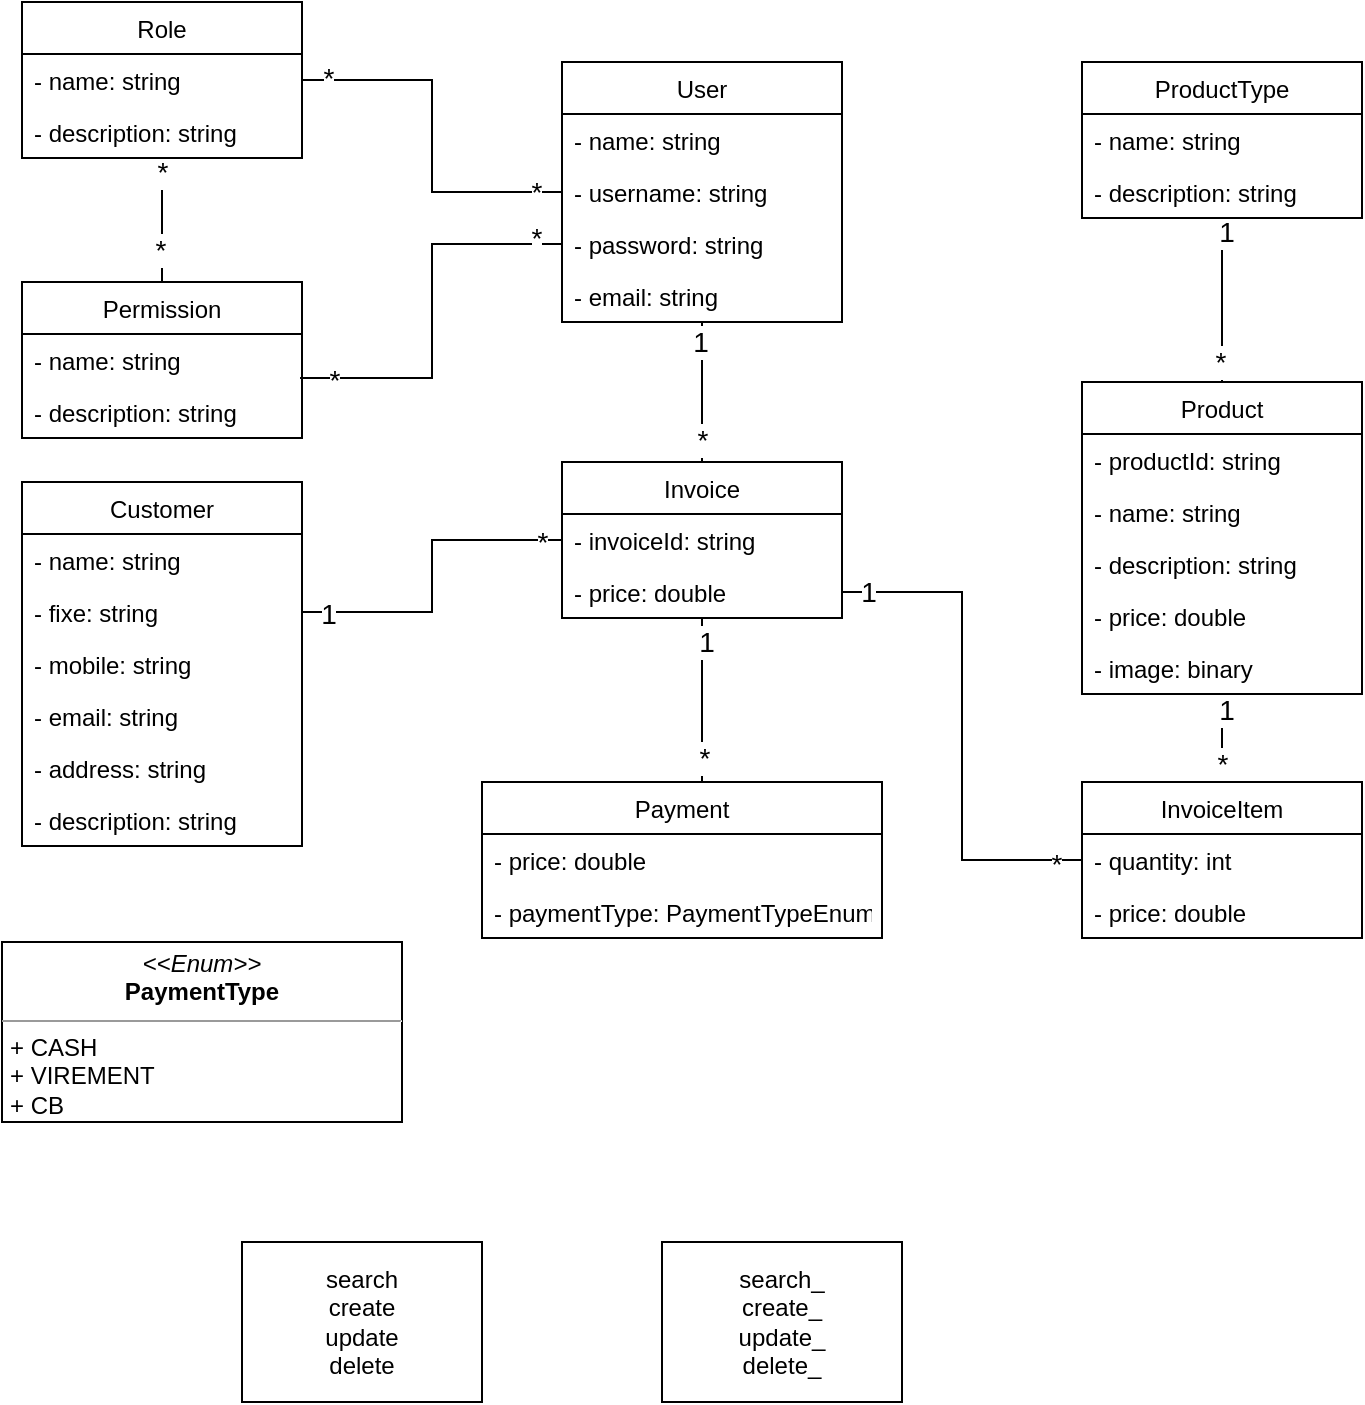 <mxfile version="15.5.4" type="embed"><diagram id="qxNSoSG71GYbSTTbPRva" name="Page-1"><mxGraphModel dx="431" dy="275" grid="1" gridSize="10" guides="1" tooltips="1" connect="1" arrows="1" fold="1" page="1" pageScale="1" pageWidth="827" pageHeight="1169" math="0" shadow="0"><root><mxCell id="0"/><mxCell id="1" parent="0"/><mxCell id="Ek9n73prsNn7vPPhgxyE-56" style="edgeStyle=orthogonalEdgeStyle;rounded=0;orthogonalLoop=1;jettySize=auto;html=1;entryX=0.5;entryY=0;entryDx=0;entryDy=0;fontSize=14;endArrow=none;endFill=0;" parent="1" source="Ek9n73prsNn7vPPhgxyE-5" target="Ek9n73prsNn7vPPhgxyE-35" edge="1"><mxGeometry relative="1" as="geometry"/></mxCell><mxCell id="Ek9n73prsNn7vPPhgxyE-57" value="*" style="edgeLabel;html=1;align=center;verticalAlign=middle;resizable=0;points=[];fontSize=14;" parent="Ek9n73prsNn7vPPhgxyE-56" vertex="1" connectable="0"><mxGeometry x="0.686" relative="1" as="geometry"><mxPoint as="offset"/></mxGeometry></mxCell><mxCell id="Ek9n73prsNn7vPPhgxyE-58" value="1" style="edgeLabel;html=1;align=center;verticalAlign=middle;resizable=0;points=[];fontSize=14;" parent="Ek9n73prsNn7vPPhgxyE-56" vertex="1" connectable="0"><mxGeometry x="-0.714" y="-1" relative="1" as="geometry"><mxPoint as="offset"/></mxGeometry></mxCell><mxCell id="Ek9n73prsNn7vPPhgxyE-5" value="User" style="swimlane;fontStyle=0;childLayout=stackLayout;horizontal=1;startSize=26;fillColor=none;horizontalStack=0;resizeParent=1;resizeParentMax=0;resizeLast=0;collapsible=1;marginBottom=0;" parent="1" vertex="1"><mxGeometry x="330" y="40" width="140" height="130" as="geometry"/></mxCell><mxCell id="Ek9n73prsNn7vPPhgxyE-11" value="- name: string" style="text;strokeColor=none;fillColor=none;align=left;verticalAlign=top;spacingLeft=4;spacingRight=4;overflow=hidden;rotatable=0;points=[[0,0.5],[1,0.5]];portConstraint=eastwest;" parent="Ek9n73prsNn7vPPhgxyE-5" vertex="1"><mxGeometry y="26" width="140" height="26" as="geometry"/></mxCell><mxCell id="Ek9n73prsNn7vPPhgxyE-6" value="- username: string" style="text;strokeColor=none;fillColor=none;align=left;verticalAlign=top;spacingLeft=4;spacingRight=4;overflow=hidden;rotatable=0;points=[[0,0.5],[1,0.5]];portConstraint=eastwest;" parent="Ek9n73prsNn7vPPhgxyE-5" vertex="1"><mxGeometry y="52" width="140" height="26" as="geometry"/></mxCell><mxCell id="Ek9n73prsNn7vPPhgxyE-7" value="- password: string" style="text;strokeColor=none;fillColor=none;align=left;verticalAlign=top;spacingLeft=4;spacingRight=4;overflow=hidden;rotatable=0;points=[[0,0.5],[1,0.5]];portConstraint=eastwest;" parent="Ek9n73prsNn7vPPhgxyE-5" vertex="1"><mxGeometry y="78" width="140" height="26" as="geometry"/></mxCell><mxCell id="Ek9n73prsNn7vPPhgxyE-8" value="- email: string" style="text;strokeColor=none;fillColor=none;align=left;verticalAlign=top;spacingLeft=4;spacingRight=4;overflow=hidden;rotatable=0;points=[[0,0.5],[1,0.5]];portConstraint=eastwest;" parent="Ek9n73prsNn7vPPhgxyE-5" vertex="1"><mxGeometry y="104" width="140" height="26" as="geometry"/></mxCell><mxCell id="4" style="edgeStyle=orthogonalEdgeStyle;rounded=0;orthogonalLoop=1;jettySize=auto;html=1;endArrow=none;endFill=0;" parent="1" source="Ek9n73prsNn7vPPhgxyE-12" target="Ek9n73prsNn7vPPhgxyE-17" edge="1"><mxGeometry relative="1" as="geometry"/></mxCell><mxCell id="5" value="&lt;font style=&quot;font-size: 14px&quot;&gt;*&lt;/font&gt;" style="edgeLabel;html=1;align=center;verticalAlign=middle;resizable=0;points=[];" parent="4" vertex="1" connectable="0"><mxGeometry x="-0.774" relative="1" as="geometry"><mxPoint as="offset"/></mxGeometry></mxCell><mxCell id="6" value="*" style="edgeLabel;html=1;align=center;verticalAlign=middle;resizable=0;points=[];fontSize=14;" parent="4" vertex="1" connectable="0"><mxGeometry x="0.484" y="-1" relative="1" as="geometry"><mxPoint as="offset"/></mxGeometry></mxCell><mxCell id="Ek9n73prsNn7vPPhgxyE-12" value="Role" style="swimlane;fontStyle=0;childLayout=stackLayout;horizontal=1;startSize=26;fillColor=none;horizontalStack=0;resizeParent=1;resizeParentMax=0;resizeLast=0;collapsible=1;marginBottom=0;" parent="1" vertex="1"><mxGeometry x="60" y="10" width="140" height="78" as="geometry"/></mxCell><mxCell id="Ek9n73prsNn7vPPhgxyE-13" value="- name: string" style="text;strokeColor=none;fillColor=none;align=left;verticalAlign=top;spacingLeft=4;spacingRight=4;overflow=hidden;rotatable=0;points=[[0,0.5],[1,0.5]];portConstraint=eastwest;" parent="Ek9n73prsNn7vPPhgxyE-12" vertex="1"><mxGeometry y="26" width="140" height="26" as="geometry"/></mxCell><mxCell id="Ek9n73prsNn7vPPhgxyE-14" value="- description: string" style="text;strokeColor=none;fillColor=none;align=left;verticalAlign=top;spacingLeft=4;spacingRight=4;overflow=hidden;rotatable=0;points=[[0,0.5],[1,0.5]];portConstraint=eastwest;" parent="Ek9n73prsNn7vPPhgxyE-12" vertex="1"><mxGeometry y="52" width="140" height="26" as="geometry"/></mxCell><mxCell id="Ek9n73prsNn7vPPhgxyE-17" value="Permission" style="swimlane;fontStyle=0;childLayout=stackLayout;horizontal=1;startSize=26;fillColor=none;horizontalStack=0;resizeParent=1;resizeParentMax=0;resizeLast=0;collapsible=1;marginBottom=0;" parent="1" vertex="1"><mxGeometry x="60" y="150" width="140" height="78" as="geometry"/></mxCell><mxCell id="Ek9n73prsNn7vPPhgxyE-18" value="- name: string" style="text;strokeColor=none;fillColor=none;align=left;verticalAlign=top;spacingLeft=4;spacingRight=4;overflow=hidden;rotatable=0;points=[[0,0.5],[1,0.5]];portConstraint=eastwest;" parent="Ek9n73prsNn7vPPhgxyE-17" vertex="1"><mxGeometry y="26" width="140" height="26" as="geometry"/></mxCell><mxCell id="Ek9n73prsNn7vPPhgxyE-19" value="- description: string" style="text;strokeColor=none;fillColor=none;align=left;verticalAlign=top;spacingLeft=4;spacingRight=4;overflow=hidden;rotatable=0;points=[[0,0.5],[1,0.5]];portConstraint=eastwest;" parent="Ek9n73prsNn7vPPhgxyE-17" vertex="1"><mxGeometry y="52" width="140" height="26" as="geometry"/></mxCell><mxCell id="Ek9n73prsNn7vPPhgxyE-65" style="edgeStyle=orthogonalEdgeStyle;rounded=0;orthogonalLoop=1;jettySize=auto;html=1;fontSize=14;endArrow=none;endFill=0;" parent="1" source="Ek9n73prsNn7vPPhgxyE-20" target="Ek9n73prsNn7vPPhgxyE-30" edge="1"><mxGeometry relative="1" as="geometry"/></mxCell><mxCell id="Ek9n73prsNn7vPPhgxyE-66" value="*" style="edgeLabel;html=1;align=center;verticalAlign=middle;resizable=0;points=[];fontSize=14;" parent="Ek9n73prsNn7vPPhgxyE-65" vertex="1" connectable="0"><mxGeometry x="0.6" relative="1" as="geometry"><mxPoint as="offset"/></mxGeometry></mxCell><mxCell id="Ek9n73prsNn7vPPhgxyE-67" value="1" style="edgeLabel;html=1;align=center;verticalAlign=middle;resizable=0;points=[];fontSize=14;" parent="Ek9n73prsNn7vPPhgxyE-65" vertex="1" connectable="0"><mxGeometry x="-0.629" y="2" relative="1" as="geometry"><mxPoint as="offset"/></mxGeometry></mxCell><mxCell id="Ek9n73prsNn7vPPhgxyE-20" value="Product" style="swimlane;fontStyle=0;childLayout=stackLayout;horizontal=1;startSize=26;fillColor=none;horizontalStack=0;resizeParent=1;resizeParentMax=0;resizeLast=0;collapsible=1;marginBottom=0;" parent="1" vertex="1"><mxGeometry x="590" y="200" width="140" height="156" as="geometry"/></mxCell><mxCell id="2" value="- productId: string" style="text;strokeColor=none;fillColor=none;align=left;verticalAlign=top;spacingLeft=4;spacingRight=4;overflow=hidden;rotatable=0;points=[[0,0.5],[1,0.5]];portConstraint=eastwest;" parent="Ek9n73prsNn7vPPhgxyE-20" vertex="1"><mxGeometry y="26" width="140" height="26" as="geometry"/></mxCell><mxCell id="Ek9n73prsNn7vPPhgxyE-21" value="- name: string" style="text;strokeColor=none;fillColor=none;align=left;verticalAlign=top;spacingLeft=4;spacingRight=4;overflow=hidden;rotatable=0;points=[[0,0.5],[1,0.5]];portConstraint=eastwest;" parent="Ek9n73prsNn7vPPhgxyE-20" vertex="1"><mxGeometry y="52" width="140" height="26" as="geometry"/></mxCell><mxCell id="Ek9n73prsNn7vPPhgxyE-22" value="- description: string" style="text;strokeColor=none;fillColor=none;align=left;verticalAlign=top;spacingLeft=4;spacingRight=4;overflow=hidden;rotatable=0;points=[[0,0.5],[1,0.5]];portConstraint=eastwest;" parent="Ek9n73prsNn7vPPhgxyE-20" vertex="1"><mxGeometry y="78" width="140" height="26" as="geometry"/></mxCell><mxCell id="Ek9n73prsNn7vPPhgxyE-23" value="- price: double" style="text;strokeColor=none;fillColor=none;align=left;verticalAlign=top;spacingLeft=4;spacingRight=4;overflow=hidden;rotatable=0;points=[[0,0.5],[1,0.5]];portConstraint=eastwest;" parent="Ek9n73prsNn7vPPhgxyE-20" vertex="1"><mxGeometry y="104" width="140" height="26" as="geometry"/></mxCell><mxCell id="Ek9n73prsNn7vPPhgxyE-24" value="- image: binary" style="text;strokeColor=none;fillColor=none;align=left;verticalAlign=top;spacingLeft=4;spacingRight=4;overflow=hidden;rotatable=0;points=[[0,0.5],[1,0.5]];portConstraint=eastwest;" parent="Ek9n73prsNn7vPPhgxyE-20" vertex="1"><mxGeometry y="130" width="140" height="26" as="geometry"/></mxCell><mxCell id="Ek9n73prsNn7vPPhgxyE-71" style="edgeStyle=orthogonalEdgeStyle;rounded=0;orthogonalLoop=1;jettySize=auto;html=1;entryX=0.5;entryY=0;entryDx=0;entryDy=0;fontSize=14;endArrow=none;endFill=0;" parent="1" source="Ek9n73prsNn7vPPhgxyE-25" target="Ek9n73prsNn7vPPhgxyE-20" edge="1"><mxGeometry relative="1" as="geometry"/></mxCell><mxCell id="Ek9n73prsNn7vPPhgxyE-72" value="1" style="edgeLabel;html=1;align=center;verticalAlign=middle;resizable=0;points=[];fontSize=14;" parent="Ek9n73prsNn7vPPhgxyE-71" vertex="1" connectable="0"><mxGeometry x="-0.829" y="2" relative="1" as="geometry"><mxPoint as="offset"/></mxGeometry></mxCell><mxCell id="Ek9n73prsNn7vPPhgxyE-73" value="*" style="edgeLabel;html=1;align=center;verticalAlign=middle;resizable=0;points=[];fontSize=14;" parent="Ek9n73prsNn7vPPhgxyE-71" vertex="1" connectable="0"><mxGeometry x="0.756" y="3" relative="1" as="geometry"><mxPoint x="-4" as="offset"/></mxGeometry></mxCell><mxCell id="Ek9n73prsNn7vPPhgxyE-25" value="ProductType" style="swimlane;fontStyle=0;childLayout=stackLayout;horizontal=1;startSize=26;fillColor=none;horizontalStack=0;resizeParent=1;resizeParentMax=0;resizeLast=0;collapsible=1;marginBottom=0;" parent="1" vertex="1"><mxGeometry x="590" y="40" width="140" height="78" as="geometry"/></mxCell><mxCell id="Ek9n73prsNn7vPPhgxyE-26" value="- name: string" style="text;strokeColor=none;fillColor=none;align=left;verticalAlign=top;spacingLeft=4;spacingRight=4;overflow=hidden;rotatable=0;points=[[0,0.5],[1,0.5]];portConstraint=eastwest;" parent="Ek9n73prsNn7vPPhgxyE-25" vertex="1"><mxGeometry y="26" width="140" height="26" as="geometry"/></mxCell><mxCell id="Ek9n73prsNn7vPPhgxyE-27" value="- description: string" style="text;strokeColor=none;fillColor=none;align=left;verticalAlign=top;spacingLeft=4;spacingRight=4;overflow=hidden;rotatable=0;points=[[0,0.5],[1,0.5]];portConstraint=eastwest;" parent="Ek9n73prsNn7vPPhgxyE-25" vertex="1"><mxGeometry y="52" width="140" height="26" as="geometry"/></mxCell><mxCell id="Ek9n73prsNn7vPPhgxyE-30" value="InvoiceItem" style="swimlane;fontStyle=0;childLayout=stackLayout;horizontal=1;startSize=26;fillColor=none;horizontalStack=0;resizeParent=1;resizeParentMax=0;resizeLast=0;collapsible=1;marginBottom=0;" parent="1" vertex="1"><mxGeometry x="590" y="400" width="140" height="78" as="geometry"/></mxCell><mxCell id="Ek9n73prsNn7vPPhgxyE-31" value="- quantity: int" style="text;strokeColor=none;fillColor=none;align=left;verticalAlign=top;spacingLeft=4;spacingRight=4;overflow=hidden;rotatable=0;points=[[0,0.5],[1,0.5]];portConstraint=eastwest;" parent="Ek9n73prsNn7vPPhgxyE-30" vertex="1"><mxGeometry y="26" width="140" height="26" as="geometry"/></mxCell><mxCell id="Ek9n73prsNn7vPPhgxyE-33" value="- price: double" style="text;strokeColor=none;fillColor=none;align=left;verticalAlign=top;spacingLeft=4;spacingRight=4;overflow=hidden;rotatable=0;points=[[0,0.5],[1,0.5]];portConstraint=eastwest;" parent="Ek9n73prsNn7vPPhgxyE-30" vertex="1"><mxGeometry y="52" width="140" height="26" as="geometry"/></mxCell><mxCell id="Ek9n73prsNn7vPPhgxyE-68" style="edgeStyle=orthogonalEdgeStyle;rounded=0;orthogonalLoop=1;jettySize=auto;html=1;entryX=0.55;entryY=0;entryDx=0;entryDy=0;entryPerimeter=0;fontSize=14;endArrow=none;endFill=0;" parent="1" source="Ek9n73prsNn7vPPhgxyE-35" target="Ek9n73prsNn7vPPhgxyE-38" edge="1"><mxGeometry relative="1" as="geometry"/></mxCell><mxCell id="Ek9n73prsNn7vPPhgxyE-69" value="1" style="edgeLabel;html=1;align=center;verticalAlign=middle;resizable=0;points=[];fontSize=14;" parent="Ek9n73prsNn7vPPhgxyE-68" vertex="1" connectable="0"><mxGeometry x="-0.707" y="2" relative="1" as="geometry"><mxPoint as="offset"/></mxGeometry></mxCell><mxCell id="Ek9n73prsNn7vPPhgxyE-70" value="*" style="edgeLabel;html=1;align=center;verticalAlign=middle;resizable=0;points=[];fontSize=14;" parent="Ek9n73prsNn7vPPhgxyE-68" vertex="1" connectable="0"><mxGeometry x="0.707" y="1" relative="1" as="geometry"><mxPoint as="offset"/></mxGeometry></mxCell><mxCell id="Ek9n73prsNn7vPPhgxyE-35" value="Invoice" style="swimlane;fontStyle=0;childLayout=stackLayout;horizontal=1;startSize=26;fillColor=none;horizontalStack=0;resizeParent=1;resizeParentMax=0;resizeLast=0;collapsible=1;marginBottom=0;" parent="1" vertex="1"><mxGeometry x="330" y="240" width="140" height="78" as="geometry"/></mxCell><mxCell id="Ek9n73prsNn7vPPhgxyE-45" value="- invoiceId: string" style="text;strokeColor=none;fillColor=none;align=left;verticalAlign=top;spacingLeft=4;spacingRight=4;overflow=hidden;rotatable=0;points=[[0,0.5],[1,0.5]];portConstraint=eastwest;" parent="Ek9n73prsNn7vPPhgxyE-35" vertex="1"><mxGeometry y="26" width="140" height="26" as="geometry"/></mxCell><mxCell id="Ek9n73prsNn7vPPhgxyE-37" value="- price: double" style="text;strokeColor=none;fillColor=none;align=left;verticalAlign=top;spacingLeft=4;spacingRight=4;overflow=hidden;rotatable=0;points=[[0,0.5],[1,0.5]];portConstraint=eastwest;" parent="Ek9n73prsNn7vPPhgxyE-35" vertex="1"><mxGeometry y="52" width="140" height="26" as="geometry"/></mxCell><mxCell id="Ek9n73prsNn7vPPhgxyE-38" value="Payment" style="swimlane;fontStyle=0;childLayout=stackLayout;horizontal=1;startSize=26;fillColor=none;horizontalStack=0;resizeParent=1;resizeParentMax=0;resizeLast=0;collapsible=1;marginBottom=0;" parent="1" vertex="1"><mxGeometry x="290" y="400" width="200" height="78" as="geometry"/></mxCell><mxCell id="Ek9n73prsNn7vPPhgxyE-39" value="- price: double" style="text;strokeColor=none;fillColor=none;align=left;verticalAlign=top;spacingLeft=4;spacingRight=4;overflow=hidden;rotatable=0;points=[[0,0.5],[1,0.5]];portConstraint=eastwest;" parent="Ek9n73prsNn7vPPhgxyE-38" vertex="1"><mxGeometry y="26" width="200" height="26" as="geometry"/></mxCell><mxCell id="Ek9n73prsNn7vPPhgxyE-40" value="- paymentType: PaymentTypeEnum" style="text;strokeColor=none;fillColor=none;align=left;verticalAlign=top;spacingLeft=4;spacingRight=4;overflow=hidden;rotatable=0;points=[[0,0.5],[1,0.5]];portConstraint=eastwest;" parent="Ek9n73prsNn7vPPhgxyE-38" vertex="1"><mxGeometry y="52" width="200" height="26" as="geometry"/></mxCell><mxCell id="Ek9n73prsNn7vPPhgxyE-41" value="&lt;p style=&quot;margin:0px;margin-top:4px;text-align:center;&quot;&gt;&lt;i&gt;&amp;lt;&amp;lt;Enum&amp;gt;&amp;gt;&lt;/i&gt;&lt;br&gt;&lt;b&gt;PaymentType&lt;/b&gt;&lt;/p&gt;&lt;hr size=&quot;1&quot;&gt;&lt;p style=&quot;margin:0px;margin-left:4px;&quot;&gt;+ CASH&lt;br&gt;+ VIREMENT&lt;/p&gt;&lt;p style=&quot;margin:0px;margin-left:4px;&quot;&gt;+ CB&lt;/p&gt;&lt;hr size=&quot;1&quot;&gt;&lt;p style=&quot;margin:0px;margin-left:4px;&quot;&gt;&lt;br&gt;&lt;/p&gt;" style="verticalAlign=top;align=left;overflow=fill;fontSize=12;fontFamily=Helvetica;html=1;" parent="1" vertex="1"><mxGeometry x="50" y="480" width="200" height="90" as="geometry"/></mxCell><mxCell id="Ek9n73prsNn7vPPhgxyE-42" value="Customer" style="swimlane;fontStyle=0;childLayout=stackLayout;horizontal=1;startSize=26;fillColor=none;horizontalStack=0;resizeParent=1;resizeParentMax=0;resizeLast=0;collapsible=1;marginBottom=0;" parent="1" vertex="1"><mxGeometry x="60" y="250" width="140" height="182" as="geometry"/></mxCell><mxCell id="Ek9n73prsNn7vPPhgxyE-43" value="- name: string" style="text;strokeColor=none;fillColor=none;align=left;verticalAlign=top;spacingLeft=4;spacingRight=4;overflow=hidden;rotatable=0;points=[[0,0.5],[1,0.5]];portConstraint=eastwest;" parent="Ek9n73prsNn7vPPhgxyE-42" vertex="1"><mxGeometry y="26" width="140" height="26" as="geometry"/></mxCell><mxCell id="Ek9n73prsNn7vPPhgxyE-46" value="- fixe: string" style="text;strokeColor=none;fillColor=none;align=left;verticalAlign=top;spacingLeft=4;spacingRight=4;overflow=hidden;rotatable=0;points=[[0,0.5],[1,0.5]];portConstraint=eastwest;" parent="Ek9n73prsNn7vPPhgxyE-42" vertex="1"><mxGeometry y="52" width="140" height="26" as="geometry"/></mxCell><mxCell id="Ek9n73prsNn7vPPhgxyE-47" value="- mobile: string" style="text;strokeColor=none;fillColor=none;align=left;verticalAlign=top;spacingLeft=4;spacingRight=4;overflow=hidden;rotatable=0;points=[[0,0.5],[1,0.5]];portConstraint=eastwest;" parent="Ek9n73prsNn7vPPhgxyE-42" vertex="1"><mxGeometry y="78" width="140" height="26" as="geometry"/></mxCell><mxCell id="Ek9n73prsNn7vPPhgxyE-48" value="- email: string" style="text;strokeColor=none;fillColor=none;align=left;verticalAlign=top;spacingLeft=4;spacingRight=4;overflow=hidden;rotatable=0;points=[[0,0.5],[1,0.5]];portConstraint=eastwest;" parent="Ek9n73prsNn7vPPhgxyE-42" vertex="1"><mxGeometry y="104" width="140" height="26" as="geometry"/></mxCell><mxCell id="3" value="- address: string" style="text;strokeColor=none;fillColor=none;align=left;verticalAlign=top;spacingLeft=4;spacingRight=4;overflow=hidden;rotatable=0;points=[[0,0.5],[1,0.5]];portConstraint=eastwest;" parent="Ek9n73prsNn7vPPhgxyE-42" vertex="1"><mxGeometry y="130" width="140" height="26" as="geometry"/></mxCell><mxCell id="Ek9n73prsNn7vPPhgxyE-44" value="- description: string" style="text;strokeColor=none;fillColor=none;align=left;verticalAlign=top;spacingLeft=4;spacingRight=4;overflow=hidden;rotatable=0;points=[[0,0.5],[1,0.5]];portConstraint=eastwest;" parent="Ek9n73prsNn7vPPhgxyE-42" vertex="1"><mxGeometry y="156" width="140" height="26" as="geometry"/></mxCell><mxCell id="Ek9n73prsNn7vPPhgxyE-49" style="edgeStyle=orthogonalEdgeStyle;rounded=0;orthogonalLoop=1;jettySize=auto;html=1;endArrow=none;endFill=0;" parent="1" source="Ek9n73prsNn7vPPhgxyE-6" target="Ek9n73prsNn7vPPhgxyE-13" edge="1"><mxGeometry relative="1" as="geometry"/></mxCell><mxCell id="Ek9n73prsNn7vPPhgxyE-50" value="&lt;font style=&quot;font-size: 14px&quot;&gt;*&lt;/font&gt;" style="edgeLabel;html=1;align=center;verticalAlign=middle;resizable=0;points=[];" parent="Ek9n73prsNn7vPPhgxyE-49" vertex="1" connectable="0"><mxGeometry x="0.859" y="-1" relative="1" as="geometry"><mxPoint as="offset"/></mxGeometry></mxCell><mxCell id="Ek9n73prsNn7vPPhgxyE-55" value="*" style="edgeLabel;html=1;align=center;verticalAlign=middle;resizable=0;points=[];fontSize=14;" parent="Ek9n73prsNn7vPPhgxyE-49" vertex="1" connectable="0"><mxGeometry x="-0.859" relative="1" as="geometry"><mxPoint as="offset"/></mxGeometry></mxCell><mxCell id="Ek9n73prsNn7vPPhgxyE-52" style="edgeStyle=orthogonalEdgeStyle;rounded=0;orthogonalLoop=1;jettySize=auto;html=1;entryX=0.993;entryY=0.846;entryDx=0;entryDy=0;entryPerimeter=0;endArrow=none;endFill=0;" parent="1" source="Ek9n73prsNn7vPPhgxyE-7" target="Ek9n73prsNn7vPPhgxyE-18" edge="1"><mxGeometry relative="1" as="geometry"/></mxCell><mxCell id="Ek9n73prsNn7vPPhgxyE-53" value="&lt;font style=&quot;font-size: 14px;&quot;&gt;*&lt;/font&gt;" style="edgeLabel;html=1;align=center;verticalAlign=middle;resizable=0;points=[];" parent="Ek9n73prsNn7vPPhgxyE-52" vertex="1" connectable="0"><mxGeometry x="0.829" y="1" relative="1" as="geometry"><mxPoint as="offset"/></mxGeometry></mxCell><mxCell id="Ek9n73prsNn7vPPhgxyE-54" value="*" style="edgeLabel;html=1;align=center;verticalAlign=middle;resizable=0;points=[];fontSize=14;" parent="Ek9n73prsNn7vPPhgxyE-52" vertex="1" connectable="0"><mxGeometry x="-0.869" y="-3" relative="1" as="geometry"><mxPoint as="offset"/></mxGeometry></mxCell><mxCell id="Ek9n73prsNn7vPPhgxyE-59" style="edgeStyle=orthogonalEdgeStyle;rounded=0;orthogonalLoop=1;jettySize=auto;html=1;fontSize=14;endArrow=none;endFill=0;" parent="1" source="Ek9n73prsNn7vPPhgxyE-46" target="Ek9n73prsNn7vPPhgxyE-45" edge="1"><mxGeometry relative="1" as="geometry"/></mxCell><mxCell id="Ek9n73prsNn7vPPhgxyE-60" value="1" style="edgeLabel;html=1;align=center;verticalAlign=middle;resizable=0;points=[];fontSize=14;" parent="Ek9n73prsNn7vPPhgxyE-59" vertex="1" connectable="0"><mxGeometry x="-0.843" y="-1" relative="1" as="geometry"><mxPoint as="offset"/></mxGeometry></mxCell><mxCell id="Ek9n73prsNn7vPPhgxyE-61" value="*" style="edgeLabel;html=1;align=center;verticalAlign=middle;resizable=0;points=[];fontSize=14;" parent="Ek9n73prsNn7vPPhgxyE-59" vertex="1" connectable="0"><mxGeometry x="0.879" y="-1" relative="1" as="geometry"><mxPoint as="offset"/></mxGeometry></mxCell><mxCell id="Ek9n73prsNn7vPPhgxyE-62" style="edgeStyle=orthogonalEdgeStyle;rounded=0;orthogonalLoop=1;jettySize=auto;html=1;entryX=0;entryY=0.5;entryDx=0;entryDy=0;fontSize=14;endArrow=none;endFill=0;" parent="1" source="Ek9n73prsNn7vPPhgxyE-37" target="Ek9n73prsNn7vPPhgxyE-31" edge="1"><mxGeometry relative="1" as="geometry"/></mxCell><mxCell id="Ek9n73prsNn7vPPhgxyE-63" value="1" style="edgeLabel;html=1;align=center;verticalAlign=middle;resizable=0;points=[];fontSize=14;" parent="Ek9n73prsNn7vPPhgxyE-62" vertex="1" connectable="0"><mxGeometry x="-0.898" relative="1" as="geometry"><mxPoint as="offset"/></mxGeometry></mxCell><mxCell id="Ek9n73prsNn7vPPhgxyE-64" value="*" style="edgeLabel;html=1;align=center;verticalAlign=middle;resizable=0;points=[];fontSize=14;" parent="Ek9n73prsNn7vPPhgxyE-62" vertex="1" connectable="0"><mxGeometry x="0.898" y="-2" relative="1" as="geometry"><mxPoint as="offset"/></mxGeometry></mxCell><mxCell id="7" value="search&lt;br&gt;create&lt;br&gt;update&lt;br&gt;delete" style="rounded=0;whiteSpace=wrap;html=1;" vertex="1" parent="1"><mxGeometry x="170" y="630" width="120" height="80" as="geometry"/></mxCell><mxCell id="8" value="search_&lt;br&gt;create_&lt;br&gt;update_&lt;br&gt;delete_" style="rounded=0;whiteSpace=wrap;html=1;" vertex="1" parent="1"><mxGeometry x="380" y="630" width="120" height="80" as="geometry"/></mxCell></root></mxGraphModel></diagram></mxfile>